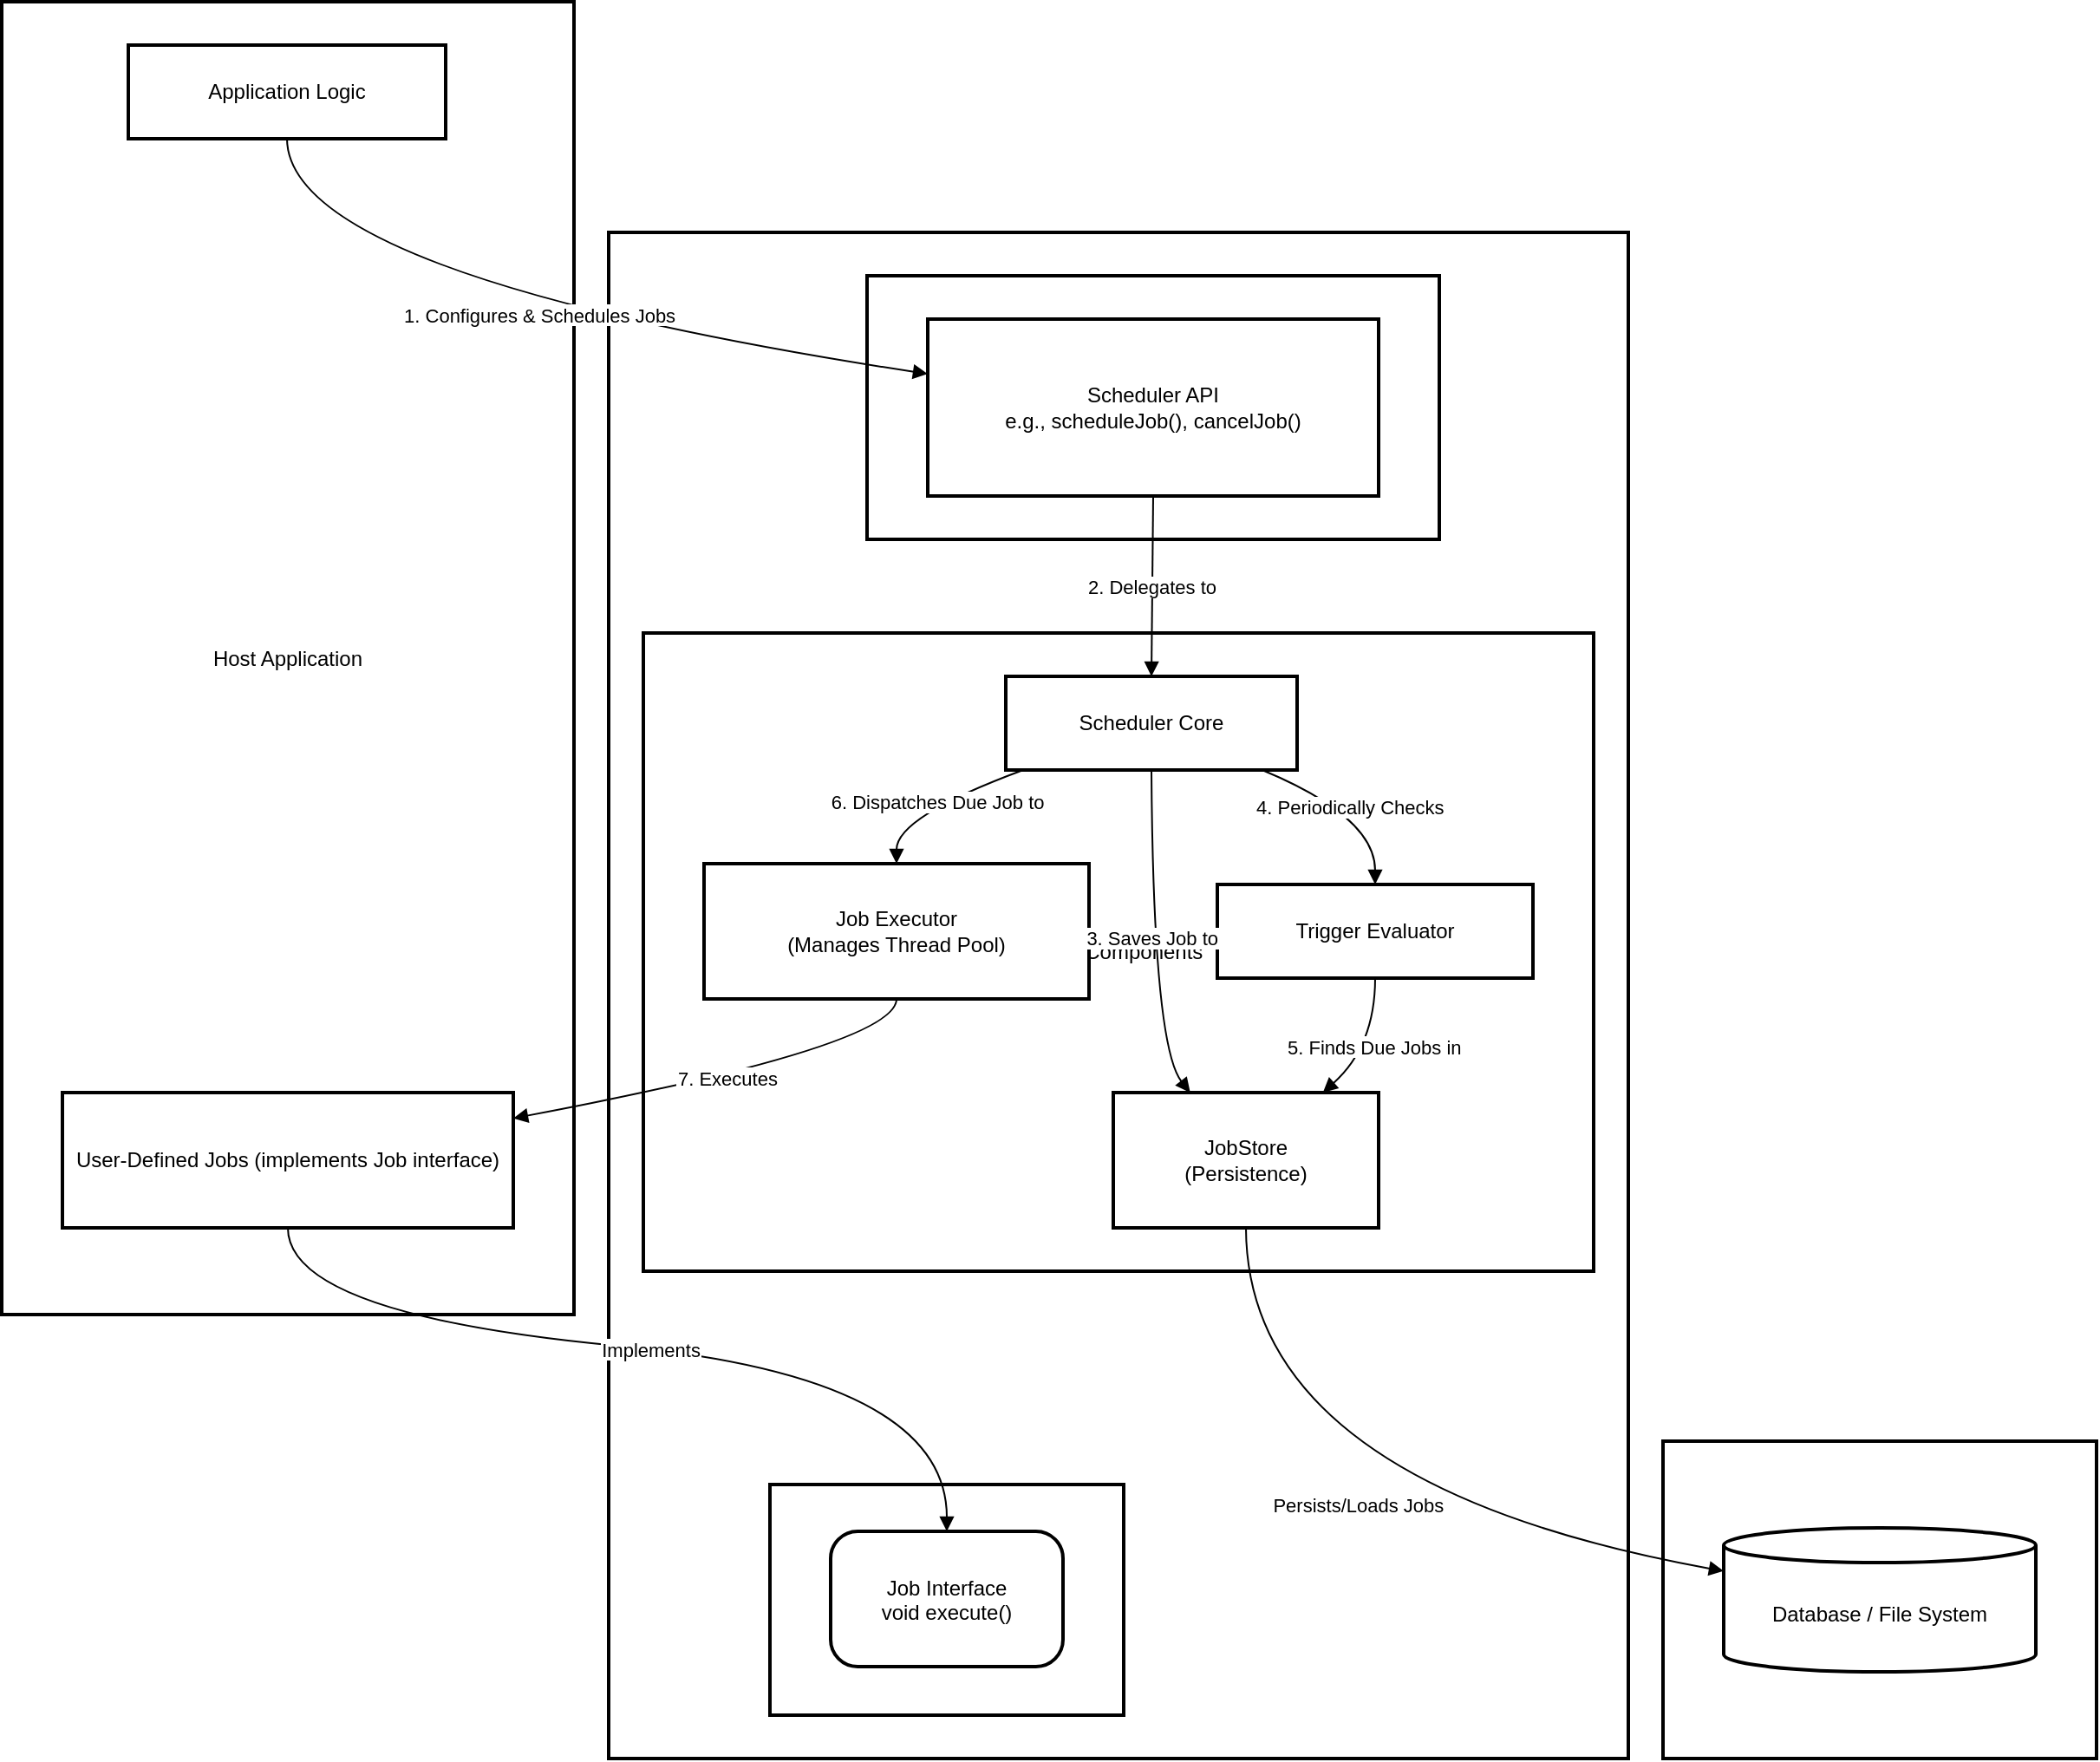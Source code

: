 <mxfile version="27.1.6">
  <diagram name="Page-1" id="tJuN0KmjbO2KpsGcAA3b">
    <mxGraphModel dx="2004" dy="1230" grid="1" gridSize="10" guides="1" tooltips="1" connect="1" arrows="1" fold="1" page="1" pageScale="1" pageWidth="827" pageHeight="1169" math="0" shadow="0">
      <root>
        <mxCell id="0" />
        <mxCell id="1" parent="0" />
        <mxCell id="IfgP7sfuxMp2nNibJJ-_-36" value="External Dependencies" style="whiteSpace=wrap;strokeWidth=2;" vertex="1" parent="1">
          <mxGeometry x="978" y="900" width="250" height="183" as="geometry" />
        </mxCell>
        <mxCell id="IfgP7sfuxMp2nNibJJ-_-37" value="Job Scheduler Library (Your JAR)" style="whiteSpace=wrap;strokeWidth=2;" vertex="1" parent="1">
          <mxGeometry x="370" y="203" width="588" height="880" as="geometry" />
        </mxCell>
        <mxCell id="IfgP7sfuxMp2nNibJJ-_-38" value="Library Contracts" style="whiteSpace=wrap;strokeWidth=2;" vertex="1" parent="1">
          <mxGeometry x="463" y="925" width="204" height="133" as="geometry" />
        </mxCell>
        <mxCell id="IfgP7sfuxMp2nNibJJ-_-39" value="Core Components" style="whiteSpace=wrap;strokeWidth=2;" vertex="1" parent="1">
          <mxGeometry x="390" y="434" width="548" height="368" as="geometry" />
        </mxCell>
        <mxCell id="IfgP7sfuxMp2nNibJJ-_-40" value="Public API" style="whiteSpace=wrap;strokeWidth=2;" vertex="1" parent="1">
          <mxGeometry x="519" y="228" width="330" height="152" as="geometry" />
        </mxCell>
        <mxCell id="IfgP7sfuxMp2nNibJJ-_-41" value="Host Application" style="whiteSpace=wrap;strokeWidth=2;" vertex="1" parent="1">
          <mxGeometry x="20" y="70" width="330" height="757" as="geometry" />
        </mxCell>
        <mxCell id="IfgP7sfuxMp2nNibJJ-_-42" value="Application Logic" style="whiteSpace=wrap;strokeWidth=2;" vertex="1" parent="1">
          <mxGeometry x="93" y="95" width="183" height="54" as="geometry" />
        </mxCell>
        <mxCell id="IfgP7sfuxMp2nNibJJ-_-43" value="User-Defined Jobs (implements Job interface)" style="whiteSpace=wrap;strokeWidth=2;" vertex="1" parent="1">
          <mxGeometry x="55" y="699" width="260" height="78" as="geometry" />
        </mxCell>
        <mxCell id="IfgP7sfuxMp2nNibJJ-_-44" value="Scheduler API &#xa; e.g., scheduleJob(), cancelJob()" style="whiteSpace=wrap;strokeWidth=2;" vertex="1" parent="1">
          <mxGeometry x="554" y="253" width="260" height="102" as="geometry" />
        </mxCell>
        <mxCell id="IfgP7sfuxMp2nNibJJ-_-45" value="Scheduler Core" style="whiteSpace=wrap;strokeWidth=2;" vertex="1" parent="1">
          <mxGeometry x="599" y="459" width="168" height="54" as="geometry" />
        </mxCell>
        <mxCell id="IfgP7sfuxMp2nNibJJ-_-46" value="Job Executor &#xa; (Manages Thread Pool)" style="whiteSpace=wrap;strokeWidth=2;" vertex="1" parent="1">
          <mxGeometry x="425" y="567" width="222" height="78" as="geometry" />
        </mxCell>
        <mxCell id="IfgP7sfuxMp2nNibJJ-_-47" value="JobStore &#xa; (Persistence)" style="whiteSpace=wrap;strokeWidth=2;" vertex="1" parent="1">
          <mxGeometry x="661" y="699" width="153" height="78" as="geometry" />
        </mxCell>
        <mxCell id="IfgP7sfuxMp2nNibJJ-_-48" value="Trigger Evaluator" style="whiteSpace=wrap;strokeWidth=2;" vertex="1" parent="1">
          <mxGeometry x="721" y="579" width="182" height="54" as="geometry" />
        </mxCell>
        <mxCell id="IfgP7sfuxMp2nNibJJ-_-49" value="Job Interface &#xa; void execute()" style="rounded=1;arcSize=20;strokeWidth=2" vertex="1" parent="1">
          <mxGeometry x="498" y="952" width="134" height="78" as="geometry" />
        </mxCell>
        <mxCell id="IfgP7sfuxMp2nNibJJ-_-50" value="Database / File System" style="shape=cylinder3;boundedLbl=1;backgroundOutline=1;size=10;strokeWidth=2;whiteSpace=wrap;" vertex="1" parent="1">
          <mxGeometry x="1013" y="950" width="180" height="83" as="geometry" />
        </mxCell>
        <mxCell id="IfgP7sfuxMp2nNibJJ-_-51" value="1. Configures &amp; Schedules Jobs" style="curved=1;startArrow=none;endArrow=block;exitX=0.5;exitY=1;entryX=0;entryY=0.31;rounded=0;" edge="1" parent="1" source="IfgP7sfuxMp2nNibJJ-_-42" target="IfgP7sfuxMp2nNibJJ-_-44">
          <mxGeometry relative="1" as="geometry">
            <Array as="points">
              <mxPoint x="185" y="228" />
            </Array>
          </mxGeometry>
        </mxCell>
        <mxCell id="IfgP7sfuxMp2nNibJJ-_-52" value="Implements" style="curved=1;startArrow=none;endArrow=block;exitX=0.5;exitY=1;entryX=0.5;entryY=0;rounded=0;" edge="1" parent="1" source="IfgP7sfuxMp2nNibJJ-_-43" target="IfgP7sfuxMp2nNibJJ-_-49">
          <mxGeometry relative="1" as="geometry">
            <Array as="points">
              <mxPoint x="185" y="827" />
              <mxPoint x="565" y="863" />
            </Array>
          </mxGeometry>
        </mxCell>
        <mxCell id="IfgP7sfuxMp2nNibJJ-_-53" value="2. Delegates to" style="curved=1;startArrow=none;endArrow=block;exitX=0.5;exitY=1;entryX=0.5;entryY=0;rounded=0;" edge="1" parent="1" source="IfgP7sfuxMp2nNibJJ-_-44" target="IfgP7sfuxMp2nNibJJ-_-45">
          <mxGeometry relative="1" as="geometry">
            <Array as="points" />
          </mxGeometry>
        </mxCell>
        <mxCell id="IfgP7sfuxMp2nNibJJ-_-54" value="3. Saves Job to" style="curved=1;startArrow=none;endArrow=block;exitX=0.5;exitY=1;entryX=0.29;entryY=0;rounded=0;" edge="1" parent="1" source="IfgP7sfuxMp2nNibJJ-_-45" target="IfgP7sfuxMp2nNibJJ-_-47">
          <mxGeometry relative="1" as="geometry">
            <Array as="points">
              <mxPoint x="684" y="672" />
            </Array>
          </mxGeometry>
        </mxCell>
        <mxCell id="IfgP7sfuxMp2nNibJJ-_-55" value="4. Periodically Checks" style="curved=1;startArrow=none;endArrow=block;exitX=0.88;exitY=1;entryX=0.5;entryY=0;rounded=0;" edge="1" parent="1" source="IfgP7sfuxMp2nNibJJ-_-45" target="IfgP7sfuxMp2nNibJJ-_-48">
          <mxGeometry relative="1" as="geometry">
            <Array as="points">
              <mxPoint x="812" y="540" />
            </Array>
          </mxGeometry>
        </mxCell>
        <mxCell id="IfgP7sfuxMp2nNibJJ-_-56" value="5. Finds Due Jobs in" style="curved=1;startArrow=none;endArrow=block;exitX=0.5;exitY=1;entryX=0.79;entryY=0;rounded=0;" edge="1" parent="1" source="IfgP7sfuxMp2nNibJJ-_-48" target="IfgP7sfuxMp2nNibJJ-_-47">
          <mxGeometry relative="1" as="geometry">
            <Array as="points">
              <mxPoint x="812" y="672" />
            </Array>
          </mxGeometry>
        </mxCell>
        <mxCell id="IfgP7sfuxMp2nNibJJ-_-57" value="6. Dispatches Due Job to" style="curved=1;startArrow=none;endArrow=block;exitX=0.06;exitY=1;entryX=0.5;entryY=0;rounded=0;" edge="1" parent="1" source="IfgP7sfuxMp2nNibJJ-_-45" target="IfgP7sfuxMp2nNibJJ-_-46">
          <mxGeometry relative="1" as="geometry">
            <Array as="points">
              <mxPoint x="536" y="540" />
            </Array>
          </mxGeometry>
        </mxCell>
        <mxCell id="IfgP7sfuxMp2nNibJJ-_-58" value="7. Executes" style="curved=1;startArrow=none;endArrow=block;exitX=0.5;exitY=1;entryX=1;entryY=0.19;rounded=0;" edge="1" parent="1" source="IfgP7sfuxMp2nNibJJ-_-46" target="IfgP7sfuxMp2nNibJJ-_-43">
          <mxGeometry relative="1" as="geometry">
            <Array as="points">
              <mxPoint x="536" y="672" />
            </Array>
          </mxGeometry>
        </mxCell>
        <mxCell id="IfgP7sfuxMp2nNibJJ-_-59" value="Persists/Loads Jobs" style="curved=1;startArrow=none;endArrow=block;exitX=0.5;exitY=1;entryX=0;entryY=0.3;rounded=0;" edge="1" parent="1" source="IfgP7sfuxMp2nNibJJ-_-47" target="IfgP7sfuxMp2nNibJJ-_-50">
          <mxGeometry relative="1" as="geometry">
            <Array as="points">
              <mxPoint x="738" y="925" />
            </Array>
          </mxGeometry>
        </mxCell>
      </root>
    </mxGraphModel>
  </diagram>
</mxfile>
